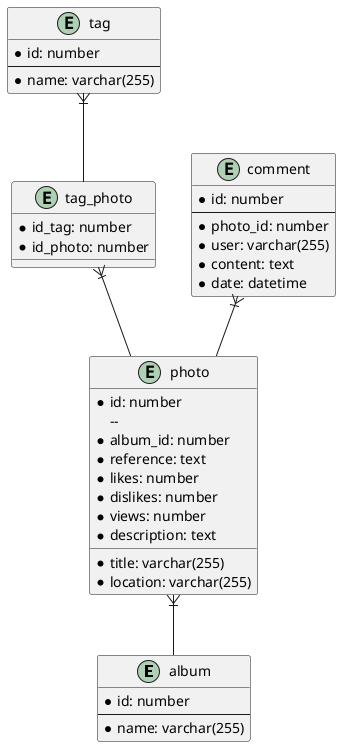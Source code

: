 @startuml logiczny
entity album{
  * id: number
  --
  * name: varchar(255)
}

entity photo{
  * id: number
  -- 
  * album_id: number
  * reference: text
  * likes: number
  * dislikes: number
  * views: number
  * title: varchar(255)
  * description: text
  * location: varchar(255)
}

entity tag{
  * id: number
  --
  * name: varchar(255)
}

entity tag_photo{
  * id_tag: number
  * id_photo: number
}

entity comment{
  * id: number
  --
  * photo_id: number
  * user: varchar(255)
  * content: text
  * date: datetime
}


photo }|-- album
comment }|-- photo
tag_photo }|-- photo
tag }|-- tag_photo
@enduml
